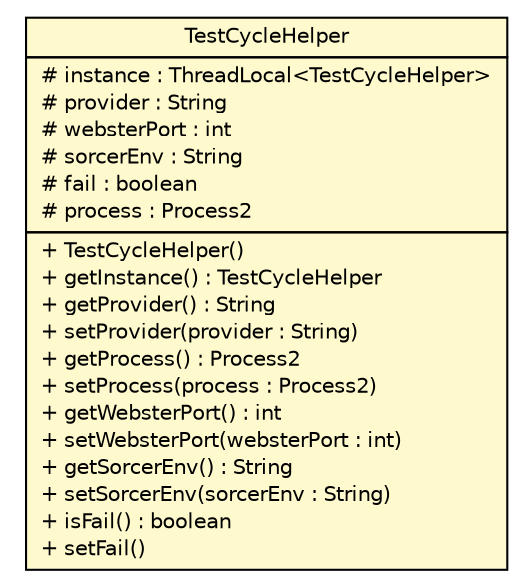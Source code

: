 #!/usr/local/bin/dot
#
# Class diagram 
# Generated by UMLGraph version R5_6 (http://www.umlgraph.org/)
#

digraph G {
	edge [fontname="Helvetica",fontsize=10,labelfontname="Helvetica",labelfontsize=10];
	node [fontname="Helvetica",fontsize=10,shape=plaintext];
	nodesep=0.25;
	ranksep=0.5;
	// sorcer.maven.util.TestCycleHelper
	c358187 [label=<<table title="sorcer.maven.util.TestCycleHelper" border="0" cellborder="1" cellspacing="0" cellpadding="2" port="p" bgcolor="lemonChiffon" href="./TestCycleHelper.html">
		<tr><td><table border="0" cellspacing="0" cellpadding="1">
<tr><td align="center" balign="center"> TestCycleHelper </td></tr>
		</table></td></tr>
		<tr><td><table border="0" cellspacing="0" cellpadding="1">
<tr><td align="left" balign="left"> # instance : ThreadLocal&lt;TestCycleHelper&gt; </td></tr>
<tr><td align="left" balign="left"> # provider : String </td></tr>
<tr><td align="left" balign="left"> # websterPort : int </td></tr>
<tr><td align="left" balign="left"> # sorcerEnv : String </td></tr>
<tr><td align="left" balign="left"> # fail : boolean </td></tr>
<tr><td align="left" balign="left"> # process : Process2 </td></tr>
		</table></td></tr>
		<tr><td><table border="0" cellspacing="0" cellpadding="1">
<tr><td align="left" balign="left"> + TestCycleHelper() </td></tr>
<tr><td align="left" balign="left"> + getInstance() : TestCycleHelper </td></tr>
<tr><td align="left" balign="left"> + getProvider() : String </td></tr>
<tr><td align="left" balign="left"> + setProvider(provider : String) </td></tr>
<tr><td align="left" balign="left"> + getProcess() : Process2 </td></tr>
<tr><td align="left" balign="left"> + setProcess(process : Process2) </td></tr>
<tr><td align="left" balign="left"> + getWebsterPort() : int </td></tr>
<tr><td align="left" balign="left"> + setWebsterPort(websterPort : int) </td></tr>
<tr><td align="left" balign="left"> + getSorcerEnv() : String </td></tr>
<tr><td align="left" balign="left"> + setSorcerEnv(sorcerEnv : String) </td></tr>
<tr><td align="left" balign="left"> + isFail() : boolean </td></tr>
<tr><td align="left" balign="left"> + setFail() </td></tr>
		</table></td></tr>
		</table>>, URL="./TestCycleHelper.html", fontname="Helvetica", fontcolor="black", fontsize=10.0];
}


